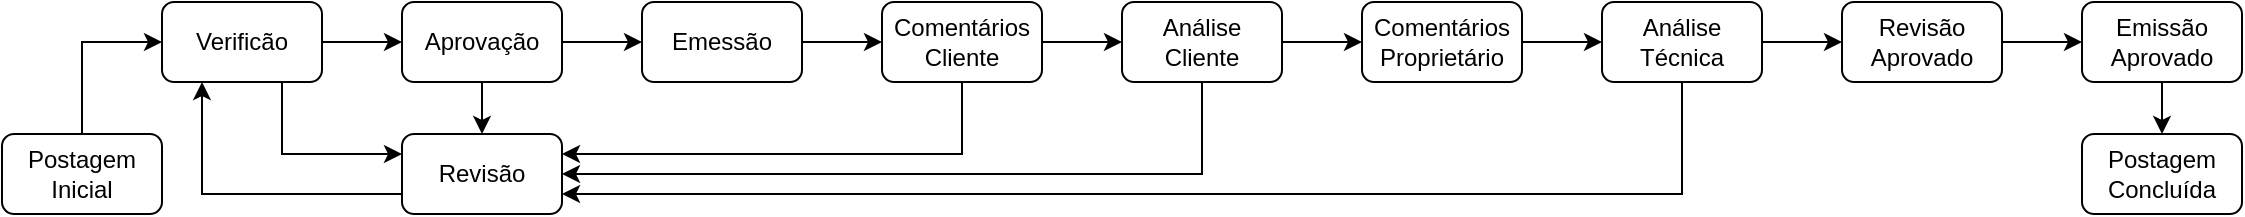 <mxfile version="28.2.5">
  <diagram name="Página-1" id="plLOUN3M6H8fUQBdUBBy">
    <mxGraphModel dx="1353" dy="1503" grid="0" gridSize="10" guides="1" tooltips="1" connect="1" arrows="1" fold="1" page="1" pageScale="1" pageWidth="1169" pageHeight="827" math="0" shadow="0">
      <root>
        <mxCell id="0" />
        <mxCell id="1" parent="0" />
        <mxCell id="EY71eygcpZmccbt1ihIs-49" value="" style="edgeStyle=orthogonalEdgeStyle;rounded=0;orthogonalLoop=1;jettySize=auto;html=1;fontFamily=Helvetica;fontSize=12;fontColor=default;" parent="1" source="EY71eygcpZmccbt1ihIs-33" target="EY71eygcpZmccbt1ihIs-48" edge="1">
          <mxGeometry relative="1" as="geometry">
            <Array as="points">
              <mxPoint x="65" y="-499" />
            </Array>
          </mxGeometry>
        </mxCell>
        <mxCell id="EY71eygcpZmccbt1ihIs-33" value="Postagem Inicial" style="whiteSpace=wrap;html=1;aspect=fixed;align=center;verticalAlign=middle;fontFamily=Helvetica;fontSize=12;fillColor=none;rounded=1;glass=0;rotation=0;" parent="1" vertex="1">
          <mxGeometry x="25" y="-453" width="80" height="40" as="geometry" />
        </mxCell>
        <mxCell id="MfQgQM3FMBS9YXk90TeN-14" style="edgeStyle=orthogonalEdgeStyle;rounded=0;orthogonalLoop=1;jettySize=auto;html=1;exitX=0;exitY=0.75;exitDx=0;exitDy=0;entryX=0.25;entryY=1;entryDx=0;entryDy=0;" edge="1" parent="1" source="EY71eygcpZmccbt1ihIs-43" target="EY71eygcpZmccbt1ihIs-48">
          <mxGeometry relative="1" as="geometry" />
        </mxCell>
        <mxCell id="EY71eygcpZmccbt1ihIs-43" value="Revisão" style="whiteSpace=wrap;html=1;aspect=fixed;align=center;verticalAlign=middle;fontFamily=Helvetica;fontSize=12;fillColor=none;rounded=1;glass=0;rotation=0;" parent="1" vertex="1">
          <mxGeometry x="225" y="-453" width="80" height="40" as="geometry" />
        </mxCell>
        <mxCell id="EY71eygcpZmccbt1ihIs-54" value="" style="edgeStyle=orthogonalEdgeStyle;rounded=0;orthogonalLoop=1;jettySize=auto;html=1;fontFamily=Helvetica;fontSize=12;fontColor=default;strokeColor=default;align=center;verticalAlign=middle;labelBackgroundColor=default;endArrow=classic;" parent="1" source="EY71eygcpZmccbt1ihIs-48" target="EY71eygcpZmccbt1ihIs-53" edge="1">
          <mxGeometry relative="1" as="geometry" />
        </mxCell>
        <mxCell id="MfQgQM3FMBS9YXk90TeN-15" style="edgeStyle=orthogonalEdgeStyle;rounded=0;orthogonalLoop=1;jettySize=auto;html=1;exitX=0.75;exitY=1;exitDx=0;exitDy=0;entryX=0;entryY=0.25;entryDx=0;entryDy=0;" edge="1" parent="1" source="EY71eygcpZmccbt1ihIs-48" target="EY71eygcpZmccbt1ihIs-43">
          <mxGeometry relative="1" as="geometry" />
        </mxCell>
        <mxCell id="EY71eygcpZmccbt1ihIs-48" value="Verificão" style="whiteSpace=wrap;html=1;aspect=fixed;align=center;verticalAlign=middle;fontFamily=Helvetica;fontSize=12;fillColor=none;rounded=1;glass=0;rotation=0;" parent="1" vertex="1">
          <mxGeometry x="105" y="-519" width="80" height="40" as="geometry" />
        </mxCell>
        <mxCell id="EY71eygcpZmccbt1ihIs-56" value="" style="edgeStyle=orthogonalEdgeStyle;rounded=0;orthogonalLoop=1;jettySize=auto;html=1;fontFamily=Helvetica;fontSize=12;fontColor=default;startSize=6;endSize=6;flowAnimation=0;startFillColor=#000000;snapToPoint=0;" parent="1" source="EY71eygcpZmccbt1ihIs-53" target="EY71eygcpZmccbt1ihIs-55" edge="1">
          <mxGeometry relative="1" as="geometry" />
        </mxCell>
        <mxCell id="MfQgQM3FMBS9YXk90TeN-16" style="edgeStyle=orthogonalEdgeStyle;rounded=0;orthogonalLoop=1;jettySize=auto;html=1;exitX=0.5;exitY=1;exitDx=0;exitDy=0;entryX=0.5;entryY=0;entryDx=0;entryDy=0;" edge="1" parent="1" source="EY71eygcpZmccbt1ihIs-53" target="EY71eygcpZmccbt1ihIs-43">
          <mxGeometry relative="1" as="geometry" />
        </mxCell>
        <mxCell id="EY71eygcpZmccbt1ihIs-53" value="Aprovação" style="whiteSpace=wrap;html=1;aspect=fixed;align=center;verticalAlign=middle;fontFamily=Helvetica;fontSize=12;fillColor=none;rounded=1;glass=0;rotation=0;" parent="1" vertex="1">
          <mxGeometry x="225" y="-519" width="80" height="40" as="geometry" />
        </mxCell>
        <mxCell id="EY71eygcpZmccbt1ihIs-61" value="" style="edgeStyle=orthogonalEdgeStyle;rounded=0;orthogonalLoop=1;jettySize=auto;html=1;fontFamily=Helvetica;fontSize=12;fontColor=default;" parent="1" source="EY71eygcpZmccbt1ihIs-55" target="EY71eygcpZmccbt1ihIs-60" edge="1">
          <mxGeometry relative="1" as="geometry" />
        </mxCell>
        <mxCell id="EY71eygcpZmccbt1ihIs-55" value="Emessão" style="whiteSpace=wrap;html=1;aspect=fixed;align=center;verticalAlign=middle;fontFamily=Helvetica;fontSize=12;fillColor=none;rounded=1;glass=0;rotation=0;" parent="1" vertex="1">
          <mxGeometry x="345" y="-519" width="80" height="40" as="geometry" />
        </mxCell>
        <mxCell id="EY71eygcpZmccbt1ihIs-62" style="edgeStyle=orthogonalEdgeStyle;rounded=0;orthogonalLoop=1;jettySize=auto;html=1;exitX=0.5;exitY=1;exitDx=0;exitDy=0;entryX=1;entryY=0.25;entryDx=0;entryDy=0;fontFamily=Helvetica;fontSize=12;fontColor=default;" parent="1" source="EY71eygcpZmccbt1ihIs-60" target="EY71eygcpZmccbt1ihIs-43" edge="1">
          <mxGeometry relative="1" as="geometry" />
        </mxCell>
        <mxCell id="EY71eygcpZmccbt1ihIs-64" value="" style="edgeStyle=orthogonalEdgeStyle;rounded=0;orthogonalLoop=1;jettySize=auto;html=1;fontFamily=Helvetica;fontSize=12;fontColor=default;" parent="1" source="EY71eygcpZmccbt1ihIs-60" target="EY71eygcpZmccbt1ihIs-63" edge="1">
          <mxGeometry relative="1" as="geometry" />
        </mxCell>
        <mxCell id="EY71eygcpZmccbt1ihIs-60" value="Comentários Cliente" style="whiteSpace=wrap;html=1;aspect=fixed;align=center;verticalAlign=middle;fontFamily=Helvetica;fontSize=12;fillColor=none;rounded=1;glass=0;rotation=0;" parent="1" vertex="1">
          <mxGeometry x="465" y="-519" width="80" height="40" as="geometry" />
        </mxCell>
        <mxCell id="EY71eygcpZmccbt1ihIs-65" style="edgeStyle=orthogonalEdgeStyle;rounded=0;orthogonalLoop=1;jettySize=auto;html=1;exitX=0.5;exitY=1;exitDx=0;exitDy=0;entryX=1;entryY=0.5;entryDx=0;entryDy=0;fontFamily=Helvetica;fontSize=12;fontColor=default;" parent="1" source="EY71eygcpZmccbt1ihIs-63" target="EY71eygcpZmccbt1ihIs-43" edge="1">
          <mxGeometry relative="1" as="geometry" />
        </mxCell>
        <mxCell id="EY71eygcpZmccbt1ihIs-67" value="" style="edgeStyle=orthogonalEdgeStyle;rounded=0;orthogonalLoop=1;jettySize=auto;html=1;fontFamily=Helvetica;fontSize=12;fontColor=default;" parent="1" source="EY71eygcpZmccbt1ihIs-63" target="EY71eygcpZmccbt1ihIs-66" edge="1">
          <mxGeometry relative="1" as="geometry" />
        </mxCell>
        <mxCell id="EY71eygcpZmccbt1ihIs-63" value="Análise Cliente" style="whiteSpace=wrap;html=1;aspect=fixed;align=center;verticalAlign=middle;fontFamily=Helvetica;fontSize=12;fillColor=none;rounded=1;glass=0;rotation=0;" parent="1" vertex="1">
          <mxGeometry x="585" y="-519" width="80" height="40" as="geometry" />
        </mxCell>
        <mxCell id="MfQgQM3FMBS9YXk90TeN-20" style="edgeStyle=orthogonalEdgeStyle;rounded=0;orthogonalLoop=1;jettySize=auto;html=1;exitX=1;exitY=0.5;exitDx=0;exitDy=0;entryX=0;entryY=0.5;entryDx=0;entryDy=0;" edge="1" parent="1" source="EY71eygcpZmccbt1ihIs-66" target="EY71eygcpZmccbt1ihIs-68">
          <mxGeometry relative="1" as="geometry" />
        </mxCell>
        <mxCell id="EY71eygcpZmccbt1ihIs-66" value="Comentários Proprietário" style="whiteSpace=wrap;html=1;aspect=fixed;align=center;verticalAlign=middle;fontFamily=Helvetica;fontSize=12;fillColor=none;rounded=1;glass=0;rotation=0;" parent="1" vertex="1">
          <mxGeometry x="705" y="-519" width="80" height="40" as="geometry" />
        </mxCell>
        <mxCell id="MfQgQM3FMBS9YXk90TeN-17" style="edgeStyle=orthogonalEdgeStyle;rounded=0;orthogonalLoop=1;jettySize=auto;html=1;exitX=0.5;exitY=1;exitDx=0;exitDy=0;entryX=1;entryY=0.75;entryDx=0;entryDy=0;" edge="1" parent="1" source="EY71eygcpZmccbt1ihIs-68" target="EY71eygcpZmccbt1ihIs-43">
          <mxGeometry relative="1" as="geometry" />
        </mxCell>
        <mxCell id="MfQgQM3FMBS9YXk90TeN-21" style="edgeStyle=orthogonalEdgeStyle;rounded=0;orthogonalLoop=1;jettySize=auto;html=1;exitX=1;exitY=0.5;exitDx=0;exitDy=0;entryX=0;entryY=0.5;entryDx=0;entryDy=0;" edge="1" parent="1" source="EY71eygcpZmccbt1ihIs-68" target="EY71eygcpZmccbt1ihIs-71">
          <mxGeometry relative="1" as="geometry" />
        </mxCell>
        <mxCell id="EY71eygcpZmccbt1ihIs-68" value="Análise Técnica" style="whiteSpace=wrap;html=1;aspect=fixed;align=center;verticalAlign=middle;fontFamily=Helvetica;fontSize=12;fillColor=none;rounded=1;glass=0;rotation=0;" parent="1" vertex="1">
          <mxGeometry x="825" y="-519" width="80" height="40" as="geometry" />
        </mxCell>
        <mxCell id="EY71eygcpZmccbt1ihIs-76" value="" style="edgeStyle=orthogonalEdgeStyle;rounded=0;orthogonalLoop=1;jettySize=auto;html=1;fontFamily=Helvetica;fontSize=12;fontColor=default;" parent="1" source="EY71eygcpZmccbt1ihIs-71" target="EY71eygcpZmccbt1ihIs-75" edge="1">
          <mxGeometry relative="1" as="geometry" />
        </mxCell>
        <mxCell id="EY71eygcpZmccbt1ihIs-71" value="Revisão Aprovado" style="whiteSpace=wrap;html=1;aspect=fixed;align=center;verticalAlign=middle;fontFamily=Helvetica;fontSize=12;fillColor=none;rounded=1;glass=0;rotation=0;" parent="1" vertex="1">
          <mxGeometry x="945" y="-519" width="80" height="40" as="geometry" />
        </mxCell>
        <mxCell id="EY71eygcpZmccbt1ihIs-78" value="" style="edgeStyle=orthogonalEdgeStyle;rounded=0;orthogonalLoop=1;jettySize=auto;html=1;fontFamily=Helvetica;fontSize=12;fontColor=default;" parent="1" source="EY71eygcpZmccbt1ihIs-75" target="EY71eygcpZmccbt1ihIs-77" edge="1">
          <mxGeometry relative="1" as="geometry" />
        </mxCell>
        <mxCell id="EY71eygcpZmccbt1ihIs-75" value="Emissão Aprovado" style="whiteSpace=wrap;html=1;aspect=fixed;align=center;verticalAlign=middle;fontFamily=Helvetica;fontSize=12;fillColor=none;rounded=1;glass=0;rotation=0;" parent="1" vertex="1">
          <mxGeometry x="1065" y="-519" width="80" height="40" as="geometry" />
        </mxCell>
        <mxCell id="EY71eygcpZmccbt1ihIs-77" value="Postagem Concluída" style="whiteSpace=wrap;html=1;aspect=fixed;align=center;verticalAlign=middle;fontFamily=Helvetica;fontSize=12;fillColor=none;rounded=1;glass=0;rotation=0;" parent="1" vertex="1">
          <mxGeometry x="1065" y="-453" width="80" height="40" as="geometry" />
        </mxCell>
      </root>
    </mxGraphModel>
  </diagram>
</mxfile>
